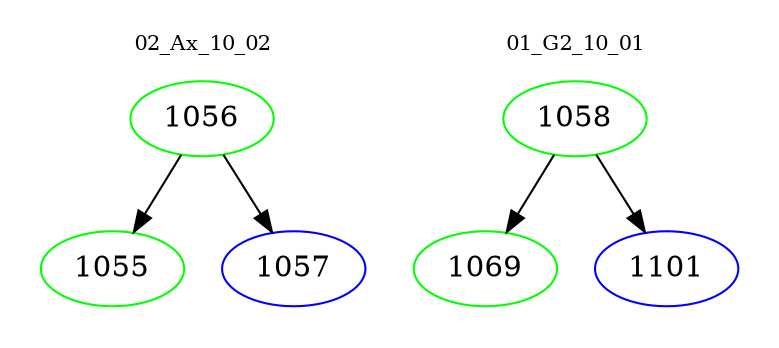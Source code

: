 digraph{
subgraph cluster_0 {
color = white
label = "02_Ax_10_02";
fontsize=10;
T0_1056 [label="1056", color="green"]
T0_1056 -> T0_1055 [color="black"]
T0_1055 [label="1055", color="green"]
T0_1056 -> T0_1057 [color="black"]
T0_1057 [label="1057", color="blue"]
}
subgraph cluster_1 {
color = white
label = "01_G2_10_01";
fontsize=10;
T1_1058 [label="1058", color="green"]
T1_1058 -> T1_1069 [color="black"]
T1_1069 [label="1069", color="green"]
T1_1058 -> T1_1101 [color="black"]
T1_1101 [label="1101", color="blue"]
}
}
